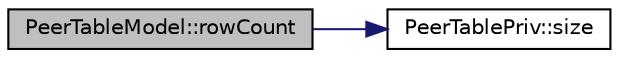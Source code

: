 digraph "PeerTableModel::rowCount"
{
  edge [fontname="Helvetica",fontsize="10",labelfontname="Helvetica",labelfontsize="10"];
  node [fontname="Helvetica",fontsize="10",shape=record];
  rankdir="LR";
  Node42 [label="PeerTableModel::rowCount",height=0.2,width=0.4,color="black", fillcolor="grey75", style="filled", fontcolor="black"];
  Node42 -> Node43 [color="midnightblue",fontsize="10",style="solid",fontname="Helvetica"];
  Node43 [label="PeerTablePriv::size",height=0.2,width=0.4,color="black", fillcolor="white", style="filled",URL="$dd/d0b/class_peer_table_priv.html#abc703185b3067489b0d5ad22c2147112"];
}
